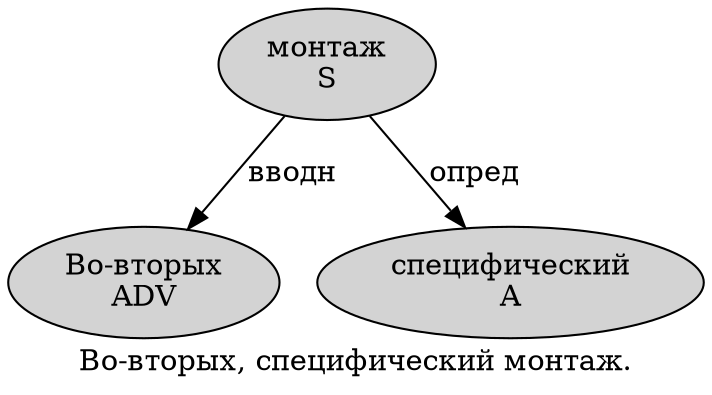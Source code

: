 digraph SENTENCE_839 {
	graph [label="Во-вторых, специфический монтаж."]
	node [style=filled]
		0 [label="Во-вторых
ADV" color="" fillcolor=lightgray penwidth=1 shape=ellipse]
		2 [label="специфический
A" color="" fillcolor=lightgray penwidth=1 shape=ellipse]
		3 [label="монтаж
S" color="" fillcolor=lightgray penwidth=1 shape=ellipse]
			3 -> 0 [label="вводн"]
			3 -> 2 [label="опред"]
}